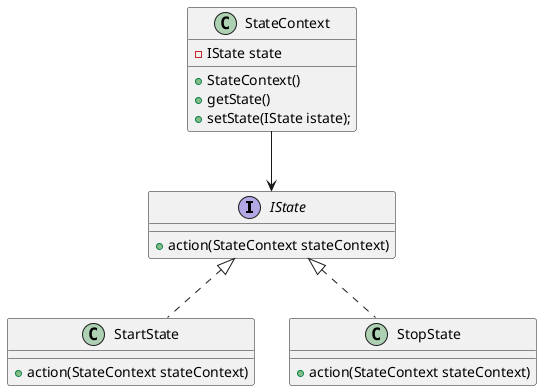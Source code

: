 @startuml

IState <|.. StartState
IState <|.. StopState

StateContext --> IState
interface IState{
    +action(StateContext stateContext)
}

class StartState {
    +action(StateContext stateContext)
}
class StopState {
    +action(StateContext stateContext)
}
class StateContext {
    -IState state
    +StateContext()
    +getState()
    +setState(IState istate);
}
@enduml